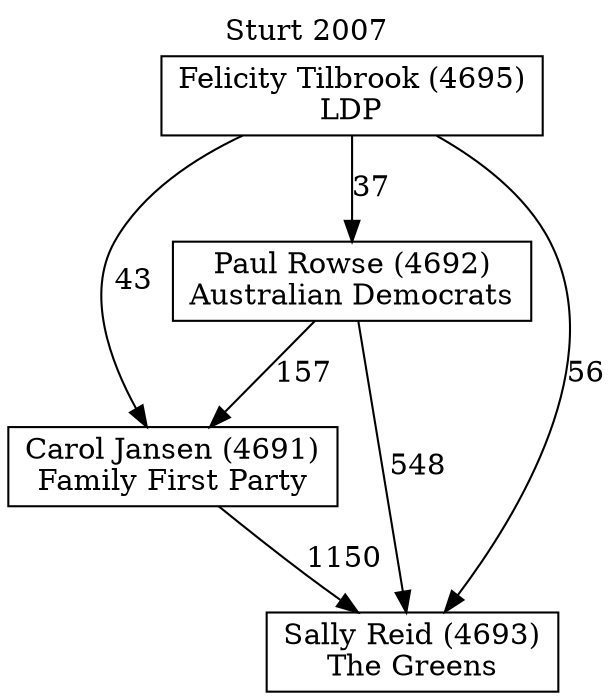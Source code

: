 // House preference flow
digraph "Sally Reid (4693)_Sturt_2007" {
	graph [label="Sturt 2007" labelloc=t mclimit=10]
	node [shape=box]
	"Carol Jansen (4691)" [label="Carol Jansen (4691)
Family First Party"]
	"Felicity Tilbrook (4695)" [label="Felicity Tilbrook (4695)
LDP"]
	"Paul Rowse (4692)" [label="Paul Rowse (4692)
Australian Democrats"]
	"Sally Reid (4693)" [label="Sally Reid (4693)
The Greens"]
	"Carol Jansen (4691)" -> "Sally Reid (4693)" [label=1150]
	"Felicity Tilbrook (4695)" -> "Carol Jansen (4691)" [label=43]
	"Felicity Tilbrook (4695)" -> "Paul Rowse (4692)" [label=37]
	"Felicity Tilbrook (4695)" -> "Sally Reid (4693)" [label=56]
	"Paul Rowse (4692)" -> "Carol Jansen (4691)" [label=157]
	"Paul Rowse (4692)" -> "Sally Reid (4693)" [label=548]
}

